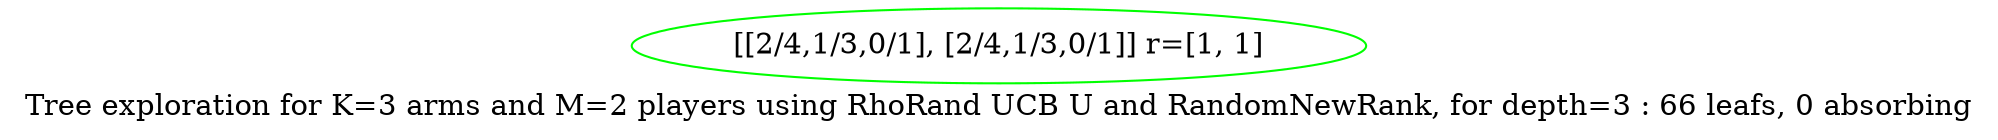 digraph {
	overlap=false
	label="Tree exploration for K=3 arms and M=2 players using RhoRand UCB U and RandomNewRank, for depth=3 : 66 leafs, 0 absorbing"
	0 [label="[[2/4,1/3,0/1], [2/4,1/3,0/1]] r=[1, 1]" color=green]
}
